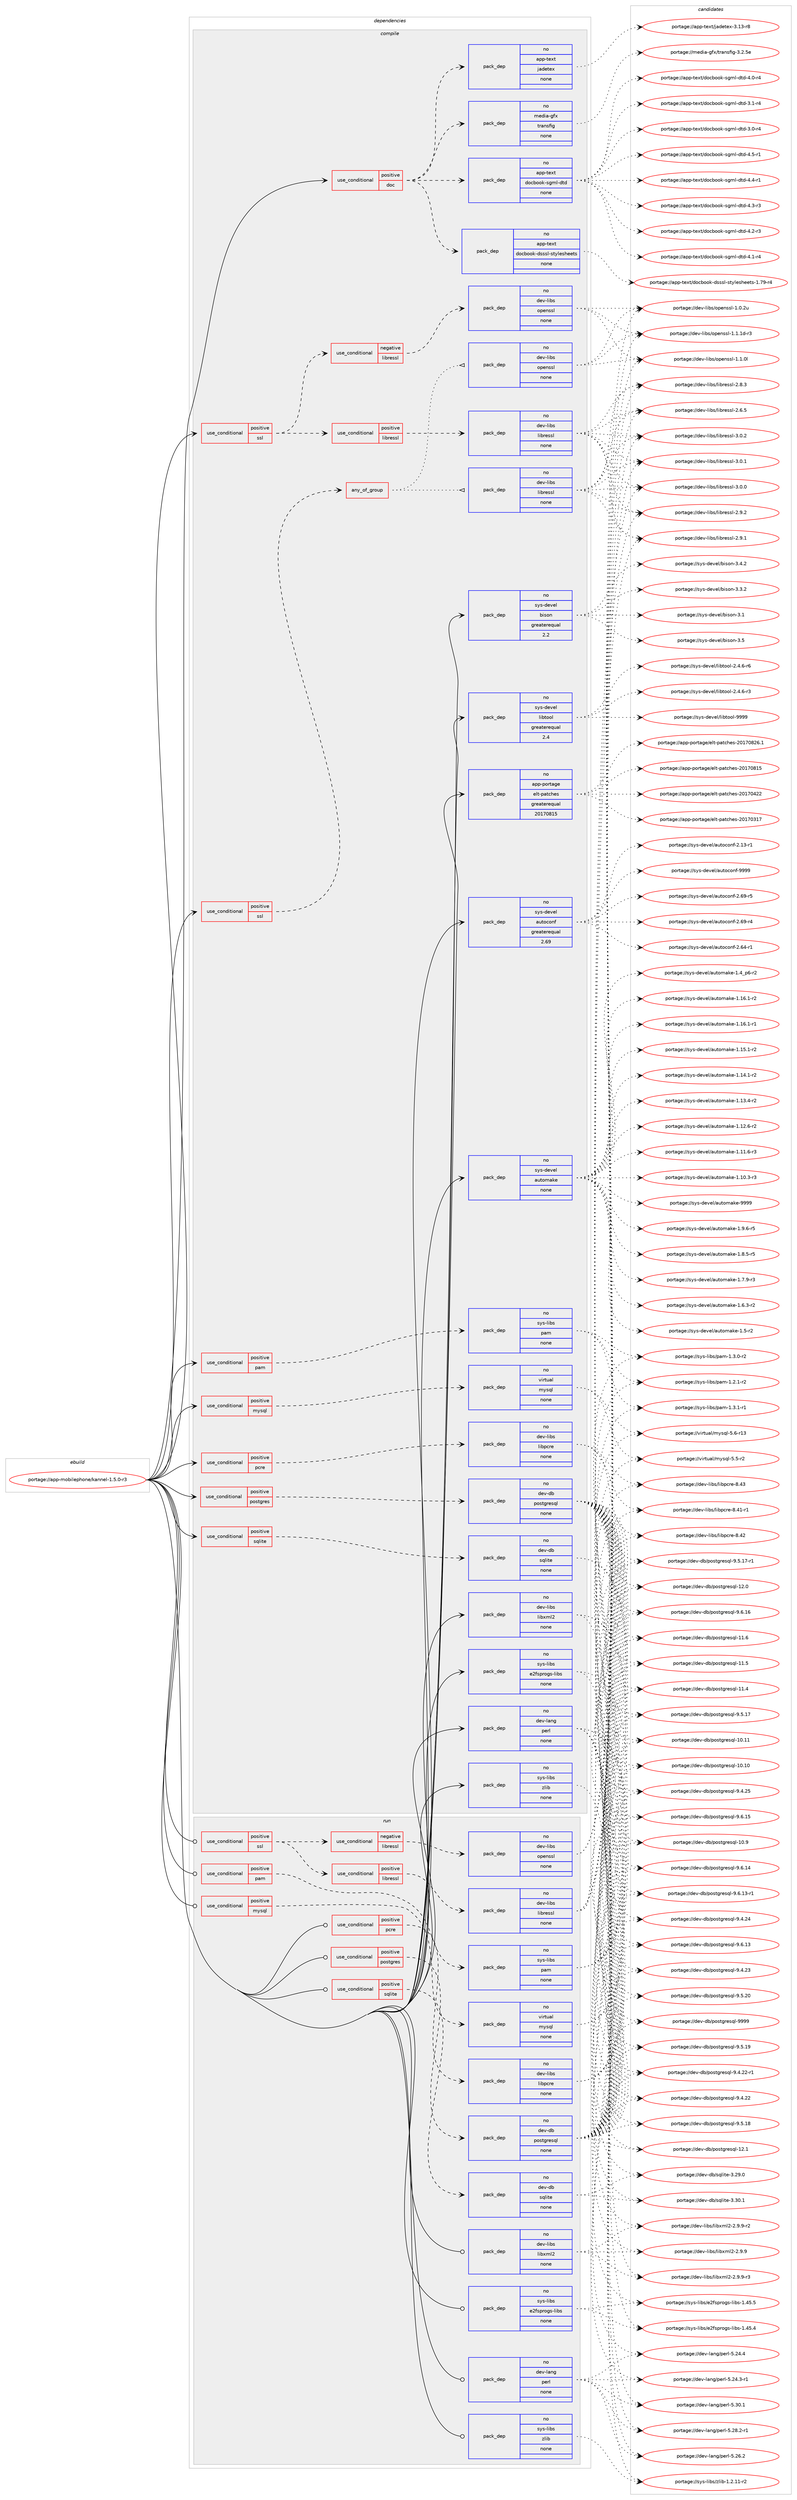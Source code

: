 digraph prolog {

# *************
# Graph options
# *************

newrank=true;
concentrate=true;
compound=true;
graph [rankdir=LR,fontname=Helvetica,fontsize=10,ranksep=1.5];#, ranksep=2.5, nodesep=0.2];
edge  [arrowhead=vee];
node  [fontname=Helvetica,fontsize=10];

# **********
# The ebuild
# **********

subgraph cluster_leftcol {
color=gray;
label=<<i>ebuild</i>>;
id [label="portage://app-mobilephone/kannel-1.5.0-r3", color=red, width=4, href="../app-mobilephone/kannel-1.5.0-r3.svg"];
}

# ****************
# The dependencies
# ****************

subgraph cluster_midcol {
color=gray;
label=<<i>dependencies</i>>;
subgraph cluster_compile {
fillcolor="#eeeeee";
style=filled;
label=<<i>compile</i>>;
subgraph cond142418 {
dependency608306 [label=<<TABLE BORDER="0" CELLBORDER="1" CELLSPACING="0" CELLPADDING="4"><TR><TD ROWSPAN="3" CELLPADDING="10">use_conditional</TD></TR><TR><TD>positive</TD></TR><TR><TD>doc</TD></TR></TABLE>>, shape=none, color=red];
subgraph pack457751 {
dependency608307 [label=<<TABLE BORDER="0" CELLBORDER="1" CELLSPACING="0" CELLPADDING="4" WIDTH="220"><TR><TD ROWSPAN="6" CELLPADDING="30">pack_dep</TD></TR><TR><TD WIDTH="110">no</TD></TR><TR><TD>media-gfx</TD></TR><TR><TD>transfig</TD></TR><TR><TD>none</TD></TR><TR><TD></TD></TR></TABLE>>, shape=none, color=blue];
}
dependency608306:e -> dependency608307:w [weight=20,style="dashed",arrowhead="vee"];
subgraph pack457752 {
dependency608308 [label=<<TABLE BORDER="0" CELLBORDER="1" CELLSPACING="0" CELLPADDING="4" WIDTH="220"><TR><TD ROWSPAN="6" CELLPADDING="30">pack_dep</TD></TR><TR><TD WIDTH="110">no</TD></TR><TR><TD>app-text</TD></TR><TR><TD>jadetex</TD></TR><TR><TD>none</TD></TR><TR><TD></TD></TR></TABLE>>, shape=none, color=blue];
}
dependency608306:e -> dependency608308:w [weight=20,style="dashed",arrowhead="vee"];
subgraph pack457753 {
dependency608309 [label=<<TABLE BORDER="0" CELLBORDER="1" CELLSPACING="0" CELLPADDING="4" WIDTH="220"><TR><TD ROWSPAN="6" CELLPADDING="30">pack_dep</TD></TR><TR><TD WIDTH="110">no</TD></TR><TR><TD>app-text</TD></TR><TR><TD>docbook-dsssl-stylesheets</TD></TR><TR><TD>none</TD></TR><TR><TD></TD></TR></TABLE>>, shape=none, color=blue];
}
dependency608306:e -> dependency608309:w [weight=20,style="dashed",arrowhead="vee"];
subgraph pack457754 {
dependency608310 [label=<<TABLE BORDER="0" CELLBORDER="1" CELLSPACING="0" CELLPADDING="4" WIDTH="220"><TR><TD ROWSPAN="6" CELLPADDING="30">pack_dep</TD></TR><TR><TD WIDTH="110">no</TD></TR><TR><TD>app-text</TD></TR><TR><TD>docbook-sgml-dtd</TD></TR><TR><TD>none</TD></TR><TR><TD></TD></TR></TABLE>>, shape=none, color=blue];
}
dependency608306:e -> dependency608310:w [weight=20,style="dashed",arrowhead="vee"];
}
id:e -> dependency608306:w [weight=20,style="solid",arrowhead="vee"];
subgraph cond142419 {
dependency608311 [label=<<TABLE BORDER="0" CELLBORDER="1" CELLSPACING="0" CELLPADDING="4"><TR><TD ROWSPAN="3" CELLPADDING="10">use_conditional</TD></TR><TR><TD>positive</TD></TR><TR><TD>mysql</TD></TR></TABLE>>, shape=none, color=red];
subgraph pack457755 {
dependency608312 [label=<<TABLE BORDER="0" CELLBORDER="1" CELLSPACING="0" CELLPADDING="4" WIDTH="220"><TR><TD ROWSPAN="6" CELLPADDING="30">pack_dep</TD></TR><TR><TD WIDTH="110">no</TD></TR><TR><TD>virtual</TD></TR><TR><TD>mysql</TD></TR><TR><TD>none</TD></TR><TR><TD></TD></TR></TABLE>>, shape=none, color=blue];
}
dependency608311:e -> dependency608312:w [weight=20,style="dashed",arrowhead="vee"];
}
id:e -> dependency608311:w [weight=20,style="solid",arrowhead="vee"];
subgraph cond142420 {
dependency608313 [label=<<TABLE BORDER="0" CELLBORDER="1" CELLSPACING="0" CELLPADDING="4"><TR><TD ROWSPAN="3" CELLPADDING="10">use_conditional</TD></TR><TR><TD>positive</TD></TR><TR><TD>pam</TD></TR></TABLE>>, shape=none, color=red];
subgraph pack457756 {
dependency608314 [label=<<TABLE BORDER="0" CELLBORDER="1" CELLSPACING="0" CELLPADDING="4" WIDTH="220"><TR><TD ROWSPAN="6" CELLPADDING="30">pack_dep</TD></TR><TR><TD WIDTH="110">no</TD></TR><TR><TD>sys-libs</TD></TR><TR><TD>pam</TD></TR><TR><TD>none</TD></TR><TR><TD></TD></TR></TABLE>>, shape=none, color=blue];
}
dependency608313:e -> dependency608314:w [weight=20,style="dashed",arrowhead="vee"];
}
id:e -> dependency608313:w [weight=20,style="solid",arrowhead="vee"];
subgraph cond142421 {
dependency608315 [label=<<TABLE BORDER="0" CELLBORDER="1" CELLSPACING="0" CELLPADDING="4"><TR><TD ROWSPAN="3" CELLPADDING="10">use_conditional</TD></TR><TR><TD>positive</TD></TR><TR><TD>pcre</TD></TR></TABLE>>, shape=none, color=red];
subgraph pack457757 {
dependency608316 [label=<<TABLE BORDER="0" CELLBORDER="1" CELLSPACING="0" CELLPADDING="4" WIDTH="220"><TR><TD ROWSPAN="6" CELLPADDING="30">pack_dep</TD></TR><TR><TD WIDTH="110">no</TD></TR><TR><TD>dev-libs</TD></TR><TR><TD>libpcre</TD></TR><TR><TD>none</TD></TR><TR><TD></TD></TR></TABLE>>, shape=none, color=blue];
}
dependency608315:e -> dependency608316:w [weight=20,style="dashed",arrowhead="vee"];
}
id:e -> dependency608315:w [weight=20,style="solid",arrowhead="vee"];
subgraph cond142422 {
dependency608317 [label=<<TABLE BORDER="0" CELLBORDER="1" CELLSPACING="0" CELLPADDING="4"><TR><TD ROWSPAN="3" CELLPADDING="10">use_conditional</TD></TR><TR><TD>positive</TD></TR><TR><TD>postgres</TD></TR></TABLE>>, shape=none, color=red];
subgraph pack457758 {
dependency608318 [label=<<TABLE BORDER="0" CELLBORDER="1" CELLSPACING="0" CELLPADDING="4" WIDTH="220"><TR><TD ROWSPAN="6" CELLPADDING="30">pack_dep</TD></TR><TR><TD WIDTH="110">no</TD></TR><TR><TD>dev-db</TD></TR><TR><TD>postgresql</TD></TR><TR><TD>none</TD></TR><TR><TD></TD></TR></TABLE>>, shape=none, color=blue];
}
dependency608317:e -> dependency608318:w [weight=20,style="dashed",arrowhead="vee"];
}
id:e -> dependency608317:w [weight=20,style="solid",arrowhead="vee"];
subgraph cond142423 {
dependency608319 [label=<<TABLE BORDER="0" CELLBORDER="1" CELLSPACING="0" CELLPADDING="4"><TR><TD ROWSPAN="3" CELLPADDING="10">use_conditional</TD></TR><TR><TD>positive</TD></TR><TR><TD>sqlite</TD></TR></TABLE>>, shape=none, color=red];
subgraph pack457759 {
dependency608320 [label=<<TABLE BORDER="0" CELLBORDER="1" CELLSPACING="0" CELLPADDING="4" WIDTH="220"><TR><TD ROWSPAN="6" CELLPADDING="30">pack_dep</TD></TR><TR><TD WIDTH="110">no</TD></TR><TR><TD>dev-db</TD></TR><TR><TD>sqlite</TD></TR><TR><TD>none</TD></TR><TR><TD></TD></TR></TABLE>>, shape=none, color=blue];
}
dependency608319:e -> dependency608320:w [weight=20,style="dashed",arrowhead="vee"];
}
id:e -> dependency608319:w [weight=20,style="solid",arrowhead="vee"];
subgraph cond142424 {
dependency608321 [label=<<TABLE BORDER="0" CELLBORDER="1" CELLSPACING="0" CELLPADDING="4"><TR><TD ROWSPAN="3" CELLPADDING="10">use_conditional</TD></TR><TR><TD>positive</TD></TR><TR><TD>ssl</TD></TR></TABLE>>, shape=none, color=red];
subgraph any7861 {
dependency608322 [label=<<TABLE BORDER="0" CELLBORDER="1" CELLSPACING="0" CELLPADDING="4"><TR><TD CELLPADDING="10">any_of_group</TD></TR></TABLE>>, shape=none, color=red];subgraph pack457760 {
dependency608323 [label=<<TABLE BORDER="0" CELLBORDER="1" CELLSPACING="0" CELLPADDING="4" WIDTH="220"><TR><TD ROWSPAN="6" CELLPADDING="30">pack_dep</TD></TR><TR><TD WIDTH="110">no</TD></TR><TR><TD>dev-libs</TD></TR><TR><TD>openssl</TD></TR><TR><TD>none</TD></TR><TR><TD></TD></TR></TABLE>>, shape=none, color=blue];
}
dependency608322:e -> dependency608323:w [weight=20,style="dotted",arrowhead="oinv"];
subgraph pack457761 {
dependency608324 [label=<<TABLE BORDER="0" CELLBORDER="1" CELLSPACING="0" CELLPADDING="4" WIDTH="220"><TR><TD ROWSPAN="6" CELLPADDING="30">pack_dep</TD></TR><TR><TD WIDTH="110">no</TD></TR><TR><TD>dev-libs</TD></TR><TR><TD>libressl</TD></TR><TR><TD>none</TD></TR><TR><TD></TD></TR></TABLE>>, shape=none, color=blue];
}
dependency608322:e -> dependency608324:w [weight=20,style="dotted",arrowhead="oinv"];
}
dependency608321:e -> dependency608322:w [weight=20,style="dashed",arrowhead="vee"];
}
id:e -> dependency608321:w [weight=20,style="solid",arrowhead="vee"];
subgraph cond142425 {
dependency608325 [label=<<TABLE BORDER="0" CELLBORDER="1" CELLSPACING="0" CELLPADDING="4"><TR><TD ROWSPAN="3" CELLPADDING="10">use_conditional</TD></TR><TR><TD>positive</TD></TR><TR><TD>ssl</TD></TR></TABLE>>, shape=none, color=red];
subgraph cond142426 {
dependency608326 [label=<<TABLE BORDER="0" CELLBORDER="1" CELLSPACING="0" CELLPADDING="4"><TR><TD ROWSPAN="3" CELLPADDING="10">use_conditional</TD></TR><TR><TD>positive</TD></TR><TR><TD>libressl</TD></TR></TABLE>>, shape=none, color=red];
subgraph pack457762 {
dependency608327 [label=<<TABLE BORDER="0" CELLBORDER="1" CELLSPACING="0" CELLPADDING="4" WIDTH="220"><TR><TD ROWSPAN="6" CELLPADDING="30">pack_dep</TD></TR><TR><TD WIDTH="110">no</TD></TR><TR><TD>dev-libs</TD></TR><TR><TD>libressl</TD></TR><TR><TD>none</TD></TR><TR><TD></TD></TR></TABLE>>, shape=none, color=blue];
}
dependency608326:e -> dependency608327:w [weight=20,style="dashed",arrowhead="vee"];
}
dependency608325:e -> dependency608326:w [weight=20,style="dashed",arrowhead="vee"];
subgraph cond142427 {
dependency608328 [label=<<TABLE BORDER="0" CELLBORDER="1" CELLSPACING="0" CELLPADDING="4"><TR><TD ROWSPAN="3" CELLPADDING="10">use_conditional</TD></TR><TR><TD>negative</TD></TR><TR><TD>libressl</TD></TR></TABLE>>, shape=none, color=red];
subgraph pack457763 {
dependency608329 [label=<<TABLE BORDER="0" CELLBORDER="1" CELLSPACING="0" CELLPADDING="4" WIDTH="220"><TR><TD ROWSPAN="6" CELLPADDING="30">pack_dep</TD></TR><TR><TD WIDTH="110">no</TD></TR><TR><TD>dev-libs</TD></TR><TR><TD>openssl</TD></TR><TR><TD>none</TD></TR><TR><TD></TD></TR></TABLE>>, shape=none, color=blue];
}
dependency608328:e -> dependency608329:w [weight=20,style="dashed",arrowhead="vee"];
}
dependency608325:e -> dependency608328:w [weight=20,style="dashed",arrowhead="vee"];
}
id:e -> dependency608325:w [weight=20,style="solid",arrowhead="vee"];
subgraph pack457764 {
dependency608330 [label=<<TABLE BORDER="0" CELLBORDER="1" CELLSPACING="0" CELLPADDING="4" WIDTH="220"><TR><TD ROWSPAN="6" CELLPADDING="30">pack_dep</TD></TR><TR><TD WIDTH="110">no</TD></TR><TR><TD>app-portage</TD></TR><TR><TD>elt-patches</TD></TR><TR><TD>greaterequal</TD></TR><TR><TD>20170815</TD></TR></TABLE>>, shape=none, color=blue];
}
id:e -> dependency608330:w [weight=20,style="solid",arrowhead="vee"];
subgraph pack457765 {
dependency608331 [label=<<TABLE BORDER="0" CELLBORDER="1" CELLSPACING="0" CELLPADDING="4" WIDTH="220"><TR><TD ROWSPAN="6" CELLPADDING="30">pack_dep</TD></TR><TR><TD WIDTH="110">no</TD></TR><TR><TD>dev-lang</TD></TR><TR><TD>perl</TD></TR><TR><TD>none</TD></TR><TR><TD></TD></TR></TABLE>>, shape=none, color=blue];
}
id:e -> dependency608331:w [weight=20,style="solid",arrowhead="vee"];
subgraph pack457766 {
dependency608332 [label=<<TABLE BORDER="0" CELLBORDER="1" CELLSPACING="0" CELLPADDING="4" WIDTH="220"><TR><TD ROWSPAN="6" CELLPADDING="30">pack_dep</TD></TR><TR><TD WIDTH="110">no</TD></TR><TR><TD>dev-libs</TD></TR><TR><TD>libxml2</TD></TR><TR><TD>none</TD></TR><TR><TD></TD></TR></TABLE>>, shape=none, color=blue];
}
id:e -> dependency608332:w [weight=20,style="solid",arrowhead="vee"];
subgraph pack457767 {
dependency608333 [label=<<TABLE BORDER="0" CELLBORDER="1" CELLSPACING="0" CELLPADDING="4" WIDTH="220"><TR><TD ROWSPAN="6" CELLPADDING="30">pack_dep</TD></TR><TR><TD WIDTH="110">no</TD></TR><TR><TD>sys-devel</TD></TR><TR><TD>autoconf</TD></TR><TR><TD>greaterequal</TD></TR><TR><TD>2.69</TD></TR></TABLE>>, shape=none, color=blue];
}
id:e -> dependency608333:w [weight=20,style="solid",arrowhead="vee"];
subgraph pack457768 {
dependency608334 [label=<<TABLE BORDER="0" CELLBORDER="1" CELLSPACING="0" CELLPADDING="4" WIDTH="220"><TR><TD ROWSPAN="6" CELLPADDING="30">pack_dep</TD></TR><TR><TD WIDTH="110">no</TD></TR><TR><TD>sys-devel</TD></TR><TR><TD>automake</TD></TR><TR><TD>none</TD></TR><TR><TD></TD></TR></TABLE>>, shape=none, color=blue];
}
id:e -> dependency608334:w [weight=20,style="solid",arrowhead="vee"];
subgraph pack457769 {
dependency608335 [label=<<TABLE BORDER="0" CELLBORDER="1" CELLSPACING="0" CELLPADDING="4" WIDTH="220"><TR><TD ROWSPAN="6" CELLPADDING="30">pack_dep</TD></TR><TR><TD WIDTH="110">no</TD></TR><TR><TD>sys-devel</TD></TR><TR><TD>bison</TD></TR><TR><TD>greaterequal</TD></TR><TR><TD>2.2</TD></TR></TABLE>>, shape=none, color=blue];
}
id:e -> dependency608335:w [weight=20,style="solid",arrowhead="vee"];
subgraph pack457770 {
dependency608336 [label=<<TABLE BORDER="0" CELLBORDER="1" CELLSPACING="0" CELLPADDING="4" WIDTH="220"><TR><TD ROWSPAN="6" CELLPADDING="30">pack_dep</TD></TR><TR><TD WIDTH="110">no</TD></TR><TR><TD>sys-devel</TD></TR><TR><TD>libtool</TD></TR><TR><TD>greaterequal</TD></TR><TR><TD>2.4</TD></TR></TABLE>>, shape=none, color=blue];
}
id:e -> dependency608336:w [weight=20,style="solid",arrowhead="vee"];
subgraph pack457771 {
dependency608337 [label=<<TABLE BORDER="0" CELLBORDER="1" CELLSPACING="0" CELLPADDING="4" WIDTH="220"><TR><TD ROWSPAN="6" CELLPADDING="30">pack_dep</TD></TR><TR><TD WIDTH="110">no</TD></TR><TR><TD>sys-libs</TD></TR><TR><TD>e2fsprogs-libs</TD></TR><TR><TD>none</TD></TR><TR><TD></TD></TR></TABLE>>, shape=none, color=blue];
}
id:e -> dependency608337:w [weight=20,style="solid",arrowhead="vee"];
subgraph pack457772 {
dependency608338 [label=<<TABLE BORDER="0" CELLBORDER="1" CELLSPACING="0" CELLPADDING="4" WIDTH="220"><TR><TD ROWSPAN="6" CELLPADDING="30">pack_dep</TD></TR><TR><TD WIDTH="110">no</TD></TR><TR><TD>sys-libs</TD></TR><TR><TD>zlib</TD></TR><TR><TD>none</TD></TR><TR><TD></TD></TR></TABLE>>, shape=none, color=blue];
}
id:e -> dependency608338:w [weight=20,style="solid",arrowhead="vee"];
}
subgraph cluster_compileandrun {
fillcolor="#eeeeee";
style=filled;
label=<<i>compile and run</i>>;
}
subgraph cluster_run {
fillcolor="#eeeeee";
style=filled;
label=<<i>run</i>>;
subgraph cond142428 {
dependency608339 [label=<<TABLE BORDER="0" CELLBORDER="1" CELLSPACING="0" CELLPADDING="4"><TR><TD ROWSPAN="3" CELLPADDING="10">use_conditional</TD></TR><TR><TD>positive</TD></TR><TR><TD>mysql</TD></TR></TABLE>>, shape=none, color=red];
subgraph pack457773 {
dependency608340 [label=<<TABLE BORDER="0" CELLBORDER="1" CELLSPACING="0" CELLPADDING="4" WIDTH="220"><TR><TD ROWSPAN="6" CELLPADDING="30">pack_dep</TD></TR><TR><TD WIDTH="110">no</TD></TR><TR><TD>virtual</TD></TR><TR><TD>mysql</TD></TR><TR><TD>none</TD></TR><TR><TD></TD></TR></TABLE>>, shape=none, color=blue];
}
dependency608339:e -> dependency608340:w [weight=20,style="dashed",arrowhead="vee"];
}
id:e -> dependency608339:w [weight=20,style="solid",arrowhead="odot"];
subgraph cond142429 {
dependency608341 [label=<<TABLE BORDER="0" CELLBORDER="1" CELLSPACING="0" CELLPADDING="4"><TR><TD ROWSPAN="3" CELLPADDING="10">use_conditional</TD></TR><TR><TD>positive</TD></TR><TR><TD>pam</TD></TR></TABLE>>, shape=none, color=red];
subgraph pack457774 {
dependency608342 [label=<<TABLE BORDER="0" CELLBORDER="1" CELLSPACING="0" CELLPADDING="4" WIDTH="220"><TR><TD ROWSPAN="6" CELLPADDING="30">pack_dep</TD></TR><TR><TD WIDTH="110">no</TD></TR><TR><TD>sys-libs</TD></TR><TR><TD>pam</TD></TR><TR><TD>none</TD></TR><TR><TD></TD></TR></TABLE>>, shape=none, color=blue];
}
dependency608341:e -> dependency608342:w [weight=20,style="dashed",arrowhead="vee"];
}
id:e -> dependency608341:w [weight=20,style="solid",arrowhead="odot"];
subgraph cond142430 {
dependency608343 [label=<<TABLE BORDER="0" CELLBORDER="1" CELLSPACING="0" CELLPADDING="4"><TR><TD ROWSPAN="3" CELLPADDING="10">use_conditional</TD></TR><TR><TD>positive</TD></TR><TR><TD>pcre</TD></TR></TABLE>>, shape=none, color=red];
subgraph pack457775 {
dependency608344 [label=<<TABLE BORDER="0" CELLBORDER="1" CELLSPACING="0" CELLPADDING="4" WIDTH="220"><TR><TD ROWSPAN="6" CELLPADDING="30">pack_dep</TD></TR><TR><TD WIDTH="110">no</TD></TR><TR><TD>dev-libs</TD></TR><TR><TD>libpcre</TD></TR><TR><TD>none</TD></TR><TR><TD></TD></TR></TABLE>>, shape=none, color=blue];
}
dependency608343:e -> dependency608344:w [weight=20,style="dashed",arrowhead="vee"];
}
id:e -> dependency608343:w [weight=20,style="solid",arrowhead="odot"];
subgraph cond142431 {
dependency608345 [label=<<TABLE BORDER="0" CELLBORDER="1" CELLSPACING="0" CELLPADDING="4"><TR><TD ROWSPAN="3" CELLPADDING="10">use_conditional</TD></TR><TR><TD>positive</TD></TR><TR><TD>postgres</TD></TR></TABLE>>, shape=none, color=red];
subgraph pack457776 {
dependency608346 [label=<<TABLE BORDER="0" CELLBORDER="1" CELLSPACING="0" CELLPADDING="4" WIDTH="220"><TR><TD ROWSPAN="6" CELLPADDING="30">pack_dep</TD></TR><TR><TD WIDTH="110">no</TD></TR><TR><TD>dev-db</TD></TR><TR><TD>postgresql</TD></TR><TR><TD>none</TD></TR><TR><TD></TD></TR></TABLE>>, shape=none, color=blue];
}
dependency608345:e -> dependency608346:w [weight=20,style="dashed",arrowhead="vee"];
}
id:e -> dependency608345:w [weight=20,style="solid",arrowhead="odot"];
subgraph cond142432 {
dependency608347 [label=<<TABLE BORDER="0" CELLBORDER="1" CELLSPACING="0" CELLPADDING="4"><TR><TD ROWSPAN="3" CELLPADDING="10">use_conditional</TD></TR><TR><TD>positive</TD></TR><TR><TD>sqlite</TD></TR></TABLE>>, shape=none, color=red];
subgraph pack457777 {
dependency608348 [label=<<TABLE BORDER="0" CELLBORDER="1" CELLSPACING="0" CELLPADDING="4" WIDTH="220"><TR><TD ROWSPAN="6" CELLPADDING="30">pack_dep</TD></TR><TR><TD WIDTH="110">no</TD></TR><TR><TD>dev-db</TD></TR><TR><TD>sqlite</TD></TR><TR><TD>none</TD></TR><TR><TD></TD></TR></TABLE>>, shape=none, color=blue];
}
dependency608347:e -> dependency608348:w [weight=20,style="dashed",arrowhead="vee"];
}
id:e -> dependency608347:w [weight=20,style="solid",arrowhead="odot"];
subgraph cond142433 {
dependency608349 [label=<<TABLE BORDER="0" CELLBORDER="1" CELLSPACING="0" CELLPADDING="4"><TR><TD ROWSPAN="3" CELLPADDING="10">use_conditional</TD></TR><TR><TD>positive</TD></TR><TR><TD>ssl</TD></TR></TABLE>>, shape=none, color=red];
subgraph cond142434 {
dependency608350 [label=<<TABLE BORDER="0" CELLBORDER="1" CELLSPACING="0" CELLPADDING="4"><TR><TD ROWSPAN="3" CELLPADDING="10">use_conditional</TD></TR><TR><TD>positive</TD></TR><TR><TD>libressl</TD></TR></TABLE>>, shape=none, color=red];
subgraph pack457778 {
dependency608351 [label=<<TABLE BORDER="0" CELLBORDER="1" CELLSPACING="0" CELLPADDING="4" WIDTH="220"><TR><TD ROWSPAN="6" CELLPADDING="30">pack_dep</TD></TR><TR><TD WIDTH="110">no</TD></TR><TR><TD>dev-libs</TD></TR><TR><TD>libressl</TD></TR><TR><TD>none</TD></TR><TR><TD></TD></TR></TABLE>>, shape=none, color=blue];
}
dependency608350:e -> dependency608351:w [weight=20,style="dashed",arrowhead="vee"];
}
dependency608349:e -> dependency608350:w [weight=20,style="dashed",arrowhead="vee"];
subgraph cond142435 {
dependency608352 [label=<<TABLE BORDER="0" CELLBORDER="1" CELLSPACING="0" CELLPADDING="4"><TR><TD ROWSPAN="3" CELLPADDING="10">use_conditional</TD></TR><TR><TD>negative</TD></TR><TR><TD>libressl</TD></TR></TABLE>>, shape=none, color=red];
subgraph pack457779 {
dependency608353 [label=<<TABLE BORDER="0" CELLBORDER="1" CELLSPACING="0" CELLPADDING="4" WIDTH="220"><TR><TD ROWSPAN="6" CELLPADDING="30">pack_dep</TD></TR><TR><TD WIDTH="110">no</TD></TR><TR><TD>dev-libs</TD></TR><TR><TD>openssl</TD></TR><TR><TD>none</TD></TR><TR><TD></TD></TR></TABLE>>, shape=none, color=blue];
}
dependency608352:e -> dependency608353:w [weight=20,style="dashed",arrowhead="vee"];
}
dependency608349:e -> dependency608352:w [weight=20,style="dashed",arrowhead="vee"];
}
id:e -> dependency608349:w [weight=20,style="solid",arrowhead="odot"];
subgraph pack457780 {
dependency608354 [label=<<TABLE BORDER="0" CELLBORDER="1" CELLSPACING="0" CELLPADDING="4" WIDTH="220"><TR><TD ROWSPAN="6" CELLPADDING="30">pack_dep</TD></TR><TR><TD WIDTH="110">no</TD></TR><TR><TD>dev-lang</TD></TR><TR><TD>perl</TD></TR><TR><TD>none</TD></TR><TR><TD></TD></TR></TABLE>>, shape=none, color=blue];
}
id:e -> dependency608354:w [weight=20,style="solid",arrowhead="odot"];
subgraph pack457781 {
dependency608355 [label=<<TABLE BORDER="0" CELLBORDER="1" CELLSPACING="0" CELLPADDING="4" WIDTH="220"><TR><TD ROWSPAN="6" CELLPADDING="30">pack_dep</TD></TR><TR><TD WIDTH="110">no</TD></TR><TR><TD>dev-libs</TD></TR><TR><TD>libxml2</TD></TR><TR><TD>none</TD></TR><TR><TD></TD></TR></TABLE>>, shape=none, color=blue];
}
id:e -> dependency608355:w [weight=20,style="solid",arrowhead="odot"];
subgraph pack457782 {
dependency608356 [label=<<TABLE BORDER="0" CELLBORDER="1" CELLSPACING="0" CELLPADDING="4" WIDTH="220"><TR><TD ROWSPAN="6" CELLPADDING="30">pack_dep</TD></TR><TR><TD WIDTH="110">no</TD></TR><TR><TD>sys-libs</TD></TR><TR><TD>e2fsprogs-libs</TD></TR><TR><TD>none</TD></TR><TR><TD></TD></TR></TABLE>>, shape=none, color=blue];
}
id:e -> dependency608356:w [weight=20,style="solid",arrowhead="odot"];
subgraph pack457783 {
dependency608357 [label=<<TABLE BORDER="0" CELLBORDER="1" CELLSPACING="0" CELLPADDING="4" WIDTH="220"><TR><TD ROWSPAN="6" CELLPADDING="30">pack_dep</TD></TR><TR><TD WIDTH="110">no</TD></TR><TR><TD>sys-libs</TD></TR><TR><TD>zlib</TD></TR><TR><TD>none</TD></TR><TR><TD></TD></TR></TABLE>>, shape=none, color=blue];
}
id:e -> dependency608357:w [weight=20,style="solid",arrowhead="odot"];
}
}

# **************
# The candidates
# **************

subgraph cluster_choices {
rank=same;
color=gray;
label=<<i>candidates</i>>;

subgraph choice457751 {
color=black;
nodesep=1;
choice10910110010597451031021204711611497110115102105103455146504653101 [label="portage://media-gfx/transfig-3.2.5e", color=red, width=4,href="../media-gfx/transfig-3.2.5e.svg"];
dependency608307:e -> choice10910110010597451031021204711611497110115102105103455146504653101:w [style=dotted,weight="100"];
}
subgraph choice457752 {
color=black;
nodesep=1;
choice9711211245116101120116471069710010111610112045514649514511456 [label="portage://app-text/jadetex-3.13-r8", color=red, width=4,href="../app-text/jadetex-3.13-r8.svg"];
dependency608308:e -> choice9711211245116101120116471069710010111610112045514649514511456:w [style=dotted,weight="100"];
}
subgraph choice457753 {
color=black;
nodesep=1;
choice9711211245116101120116471001119998111111107451001151151151084511511612110810111510410110111611545494655574511452 [label="portage://app-text/docbook-dsssl-stylesheets-1.79-r4", color=red, width=4,href="../app-text/docbook-dsssl-stylesheets-1.79-r4.svg"];
dependency608309:e -> choice9711211245116101120116471001119998111111107451001151151151084511511612110810111510410110111611545494655574511452:w [style=dotted,weight="100"];
}
subgraph choice457754 {
color=black;
nodesep=1;
choice97112112451161011201164710011199981111111074511510310910845100116100455246534511449 [label="portage://app-text/docbook-sgml-dtd-4.5-r1", color=red, width=4,href="../app-text/docbook-sgml-dtd-4.5-r1.svg"];
choice97112112451161011201164710011199981111111074511510310910845100116100455246524511449 [label="portage://app-text/docbook-sgml-dtd-4.4-r1", color=red, width=4,href="../app-text/docbook-sgml-dtd-4.4-r1.svg"];
choice97112112451161011201164710011199981111111074511510310910845100116100455246514511451 [label="portage://app-text/docbook-sgml-dtd-4.3-r3", color=red, width=4,href="../app-text/docbook-sgml-dtd-4.3-r3.svg"];
choice97112112451161011201164710011199981111111074511510310910845100116100455246504511451 [label="portage://app-text/docbook-sgml-dtd-4.2-r3", color=red, width=4,href="../app-text/docbook-sgml-dtd-4.2-r3.svg"];
choice97112112451161011201164710011199981111111074511510310910845100116100455246494511452 [label="portage://app-text/docbook-sgml-dtd-4.1-r4", color=red, width=4,href="../app-text/docbook-sgml-dtd-4.1-r4.svg"];
choice97112112451161011201164710011199981111111074511510310910845100116100455246484511452 [label="portage://app-text/docbook-sgml-dtd-4.0-r4", color=red, width=4,href="../app-text/docbook-sgml-dtd-4.0-r4.svg"];
choice97112112451161011201164710011199981111111074511510310910845100116100455146494511452 [label="portage://app-text/docbook-sgml-dtd-3.1-r4", color=red, width=4,href="../app-text/docbook-sgml-dtd-3.1-r4.svg"];
choice97112112451161011201164710011199981111111074511510310910845100116100455146484511452 [label="portage://app-text/docbook-sgml-dtd-3.0-r4", color=red, width=4,href="../app-text/docbook-sgml-dtd-3.0-r4.svg"];
dependency608310:e -> choice97112112451161011201164710011199981111111074511510310910845100116100455246534511449:w [style=dotted,weight="100"];
dependency608310:e -> choice97112112451161011201164710011199981111111074511510310910845100116100455246524511449:w [style=dotted,weight="100"];
dependency608310:e -> choice97112112451161011201164710011199981111111074511510310910845100116100455246514511451:w [style=dotted,weight="100"];
dependency608310:e -> choice97112112451161011201164710011199981111111074511510310910845100116100455246504511451:w [style=dotted,weight="100"];
dependency608310:e -> choice97112112451161011201164710011199981111111074511510310910845100116100455246494511452:w [style=dotted,weight="100"];
dependency608310:e -> choice97112112451161011201164710011199981111111074511510310910845100116100455246484511452:w [style=dotted,weight="100"];
dependency608310:e -> choice97112112451161011201164710011199981111111074511510310910845100116100455146494511452:w [style=dotted,weight="100"];
dependency608310:e -> choice97112112451161011201164710011199981111111074511510310910845100116100455146484511452:w [style=dotted,weight="100"];
}
subgraph choice457755 {
color=black;
nodesep=1;
choice118105114116117971084710912111511310845534654451144951 [label="portage://virtual/mysql-5.6-r13", color=red, width=4,href="../virtual/mysql-5.6-r13.svg"];
choice1181051141161179710847109121115113108455346534511450 [label="portage://virtual/mysql-5.5-r2", color=red, width=4,href="../virtual/mysql-5.5-r2.svg"];
dependency608312:e -> choice118105114116117971084710912111511310845534654451144951:w [style=dotted,weight="100"];
dependency608312:e -> choice1181051141161179710847109121115113108455346534511450:w [style=dotted,weight="100"];
}
subgraph choice457756 {
color=black;
nodesep=1;
choice115121115451081059811547112971094549465146494511449 [label="portage://sys-libs/pam-1.3.1-r1", color=red, width=4,href="../sys-libs/pam-1.3.1-r1.svg"];
choice115121115451081059811547112971094549465146484511450 [label="portage://sys-libs/pam-1.3.0-r2", color=red, width=4,href="../sys-libs/pam-1.3.0-r2.svg"];
choice115121115451081059811547112971094549465046494511450 [label="portage://sys-libs/pam-1.2.1-r2", color=red, width=4,href="../sys-libs/pam-1.2.1-r2.svg"];
dependency608314:e -> choice115121115451081059811547112971094549465146494511449:w [style=dotted,weight="100"];
dependency608314:e -> choice115121115451081059811547112971094549465146484511450:w [style=dotted,weight="100"];
dependency608314:e -> choice115121115451081059811547112971094549465046494511450:w [style=dotted,weight="100"];
}
subgraph choice457757 {
color=black;
nodesep=1;
choice10010111845108105981154710810598112991141014556465251 [label="portage://dev-libs/libpcre-8.43", color=red, width=4,href="../dev-libs/libpcre-8.43.svg"];
choice10010111845108105981154710810598112991141014556465250 [label="portage://dev-libs/libpcre-8.42", color=red, width=4,href="../dev-libs/libpcre-8.42.svg"];
choice100101118451081059811547108105981129911410145564652494511449 [label="portage://dev-libs/libpcre-8.41-r1", color=red, width=4,href="../dev-libs/libpcre-8.41-r1.svg"];
dependency608316:e -> choice10010111845108105981154710810598112991141014556465251:w [style=dotted,weight="100"];
dependency608316:e -> choice10010111845108105981154710810598112991141014556465250:w [style=dotted,weight="100"];
dependency608316:e -> choice100101118451081059811547108105981129911410145564652494511449:w [style=dotted,weight="100"];
}
subgraph choice457758 {
color=black;
nodesep=1;
choice1001011184510098471121111151161031141011151131084557575757 [label="portage://dev-db/postgresql-9999", color=red, width=4,href="../dev-db/postgresql-9999.svg"];
choice10010111845100984711211111511610311410111511310845574654464954 [label="portage://dev-db/postgresql-9.6.16", color=red, width=4,href="../dev-db/postgresql-9.6.16.svg"];
choice10010111845100984711211111511610311410111511310845574654464953 [label="portage://dev-db/postgresql-9.6.15", color=red, width=4,href="../dev-db/postgresql-9.6.15.svg"];
choice10010111845100984711211111511610311410111511310845574654464952 [label="portage://dev-db/postgresql-9.6.14", color=red, width=4,href="../dev-db/postgresql-9.6.14.svg"];
choice100101118451009847112111115116103114101115113108455746544649514511449 [label="portage://dev-db/postgresql-9.6.13-r1", color=red, width=4,href="../dev-db/postgresql-9.6.13-r1.svg"];
choice10010111845100984711211111511610311410111511310845574654464951 [label="portage://dev-db/postgresql-9.6.13", color=red, width=4,href="../dev-db/postgresql-9.6.13.svg"];
choice10010111845100984711211111511610311410111511310845574653465048 [label="portage://dev-db/postgresql-9.5.20", color=red, width=4,href="../dev-db/postgresql-9.5.20.svg"];
choice10010111845100984711211111511610311410111511310845574653464957 [label="portage://dev-db/postgresql-9.5.19", color=red, width=4,href="../dev-db/postgresql-9.5.19.svg"];
choice10010111845100984711211111511610311410111511310845574653464956 [label="portage://dev-db/postgresql-9.5.18", color=red, width=4,href="../dev-db/postgresql-9.5.18.svg"];
choice100101118451009847112111115116103114101115113108455746534649554511449 [label="portage://dev-db/postgresql-9.5.17-r1", color=red, width=4,href="../dev-db/postgresql-9.5.17-r1.svg"];
choice10010111845100984711211111511610311410111511310845574653464955 [label="portage://dev-db/postgresql-9.5.17", color=red, width=4,href="../dev-db/postgresql-9.5.17.svg"];
choice10010111845100984711211111511610311410111511310845574652465053 [label="portage://dev-db/postgresql-9.4.25", color=red, width=4,href="../dev-db/postgresql-9.4.25.svg"];
choice10010111845100984711211111511610311410111511310845574652465052 [label="portage://dev-db/postgresql-9.4.24", color=red, width=4,href="../dev-db/postgresql-9.4.24.svg"];
choice10010111845100984711211111511610311410111511310845574652465051 [label="portage://dev-db/postgresql-9.4.23", color=red, width=4,href="../dev-db/postgresql-9.4.23.svg"];
choice100101118451009847112111115116103114101115113108455746524650504511449 [label="portage://dev-db/postgresql-9.4.22-r1", color=red, width=4,href="../dev-db/postgresql-9.4.22-r1.svg"];
choice10010111845100984711211111511610311410111511310845574652465050 [label="portage://dev-db/postgresql-9.4.22", color=red, width=4,href="../dev-db/postgresql-9.4.22.svg"];
choice1001011184510098471121111151161031141011151131084549504649 [label="portage://dev-db/postgresql-12.1", color=red, width=4,href="../dev-db/postgresql-12.1.svg"];
choice1001011184510098471121111151161031141011151131084549504648 [label="portage://dev-db/postgresql-12.0", color=red, width=4,href="../dev-db/postgresql-12.0.svg"];
choice1001011184510098471121111151161031141011151131084549494654 [label="portage://dev-db/postgresql-11.6", color=red, width=4,href="../dev-db/postgresql-11.6.svg"];
choice1001011184510098471121111151161031141011151131084549494653 [label="portage://dev-db/postgresql-11.5", color=red, width=4,href="../dev-db/postgresql-11.5.svg"];
choice1001011184510098471121111151161031141011151131084549494652 [label="portage://dev-db/postgresql-11.4", color=red, width=4,href="../dev-db/postgresql-11.4.svg"];
choice1001011184510098471121111151161031141011151131084549484657 [label="portage://dev-db/postgresql-10.9", color=red, width=4,href="../dev-db/postgresql-10.9.svg"];
choice100101118451009847112111115116103114101115113108454948464949 [label="portage://dev-db/postgresql-10.11", color=red, width=4,href="../dev-db/postgresql-10.11.svg"];
choice100101118451009847112111115116103114101115113108454948464948 [label="portage://dev-db/postgresql-10.10", color=red, width=4,href="../dev-db/postgresql-10.10.svg"];
dependency608318:e -> choice1001011184510098471121111151161031141011151131084557575757:w [style=dotted,weight="100"];
dependency608318:e -> choice10010111845100984711211111511610311410111511310845574654464954:w [style=dotted,weight="100"];
dependency608318:e -> choice10010111845100984711211111511610311410111511310845574654464953:w [style=dotted,weight="100"];
dependency608318:e -> choice10010111845100984711211111511610311410111511310845574654464952:w [style=dotted,weight="100"];
dependency608318:e -> choice100101118451009847112111115116103114101115113108455746544649514511449:w [style=dotted,weight="100"];
dependency608318:e -> choice10010111845100984711211111511610311410111511310845574654464951:w [style=dotted,weight="100"];
dependency608318:e -> choice10010111845100984711211111511610311410111511310845574653465048:w [style=dotted,weight="100"];
dependency608318:e -> choice10010111845100984711211111511610311410111511310845574653464957:w [style=dotted,weight="100"];
dependency608318:e -> choice10010111845100984711211111511610311410111511310845574653464956:w [style=dotted,weight="100"];
dependency608318:e -> choice100101118451009847112111115116103114101115113108455746534649554511449:w [style=dotted,weight="100"];
dependency608318:e -> choice10010111845100984711211111511610311410111511310845574653464955:w [style=dotted,weight="100"];
dependency608318:e -> choice10010111845100984711211111511610311410111511310845574652465053:w [style=dotted,weight="100"];
dependency608318:e -> choice10010111845100984711211111511610311410111511310845574652465052:w [style=dotted,weight="100"];
dependency608318:e -> choice10010111845100984711211111511610311410111511310845574652465051:w [style=dotted,weight="100"];
dependency608318:e -> choice100101118451009847112111115116103114101115113108455746524650504511449:w [style=dotted,weight="100"];
dependency608318:e -> choice10010111845100984711211111511610311410111511310845574652465050:w [style=dotted,weight="100"];
dependency608318:e -> choice1001011184510098471121111151161031141011151131084549504649:w [style=dotted,weight="100"];
dependency608318:e -> choice1001011184510098471121111151161031141011151131084549504648:w [style=dotted,weight="100"];
dependency608318:e -> choice1001011184510098471121111151161031141011151131084549494654:w [style=dotted,weight="100"];
dependency608318:e -> choice1001011184510098471121111151161031141011151131084549494653:w [style=dotted,weight="100"];
dependency608318:e -> choice1001011184510098471121111151161031141011151131084549494652:w [style=dotted,weight="100"];
dependency608318:e -> choice1001011184510098471121111151161031141011151131084549484657:w [style=dotted,weight="100"];
dependency608318:e -> choice100101118451009847112111115116103114101115113108454948464949:w [style=dotted,weight="100"];
dependency608318:e -> choice100101118451009847112111115116103114101115113108454948464948:w [style=dotted,weight="100"];
}
subgraph choice457759 {
color=black;
nodesep=1;
choice10010111845100984711511310810511610145514651484649 [label="portage://dev-db/sqlite-3.30.1", color=red, width=4,href="../dev-db/sqlite-3.30.1.svg"];
choice10010111845100984711511310810511610145514650574648 [label="portage://dev-db/sqlite-3.29.0", color=red, width=4,href="../dev-db/sqlite-3.29.0.svg"];
dependency608320:e -> choice10010111845100984711511310810511610145514651484649:w [style=dotted,weight="100"];
dependency608320:e -> choice10010111845100984711511310810511610145514650574648:w [style=dotted,weight="100"];
}
subgraph choice457760 {
color=black;
nodesep=1;
choice1001011184510810598115471111121011101151151084549464946491004511451 [label="portage://dev-libs/openssl-1.1.1d-r3", color=red, width=4,href="../dev-libs/openssl-1.1.1d-r3.svg"];
choice100101118451081059811547111112101110115115108454946494648108 [label="portage://dev-libs/openssl-1.1.0l", color=red, width=4,href="../dev-libs/openssl-1.1.0l.svg"];
choice100101118451081059811547111112101110115115108454946484650117 [label="portage://dev-libs/openssl-1.0.2u", color=red, width=4,href="../dev-libs/openssl-1.0.2u.svg"];
dependency608323:e -> choice1001011184510810598115471111121011101151151084549464946491004511451:w [style=dotted,weight="100"];
dependency608323:e -> choice100101118451081059811547111112101110115115108454946494648108:w [style=dotted,weight="100"];
dependency608323:e -> choice100101118451081059811547111112101110115115108454946484650117:w [style=dotted,weight="100"];
}
subgraph choice457761 {
color=black;
nodesep=1;
choice10010111845108105981154710810598114101115115108455146484650 [label="portage://dev-libs/libressl-3.0.2", color=red, width=4,href="../dev-libs/libressl-3.0.2.svg"];
choice10010111845108105981154710810598114101115115108455146484649 [label="portage://dev-libs/libressl-3.0.1", color=red, width=4,href="../dev-libs/libressl-3.0.1.svg"];
choice10010111845108105981154710810598114101115115108455146484648 [label="portage://dev-libs/libressl-3.0.0", color=red, width=4,href="../dev-libs/libressl-3.0.0.svg"];
choice10010111845108105981154710810598114101115115108455046574650 [label="portage://dev-libs/libressl-2.9.2", color=red, width=4,href="../dev-libs/libressl-2.9.2.svg"];
choice10010111845108105981154710810598114101115115108455046574649 [label="portage://dev-libs/libressl-2.9.1", color=red, width=4,href="../dev-libs/libressl-2.9.1.svg"];
choice10010111845108105981154710810598114101115115108455046564651 [label="portage://dev-libs/libressl-2.8.3", color=red, width=4,href="../dev-libs/libressl-2.8.3.svg"];
choice10010111845108105981154710810598114101115115108455046544653 [label="portage://dev-libs/libressl-2.6.5", color=red, width=4,href="../dev-libs/libressl-2.6.5.svg"];
dependency608324:e -> choice10010111845108105981154710810598114101115115108455146484650:w [style=dotted,weight="100"];
dependency608324:e -> choice10010111845108105981154710810598114101115115108455146484649:w [style=dotted,weight="100"];
dependency608324:e -> choice10010111845108105981154710810598114101115115108455146484648:w [style=dotted,weight="100"];
dependency608324:e -> choice10010111845108105981154710810598114101115115108455046574650:w [style=dotted,weight="100"];
dependency608324:e -> choice10010111845108105981154710810598114101115115108455046574649:w [style=dotted,weight="100"];
dependency608324:e -> choice10010111845108105981154710810598114101115115108455046564651:w [style=dotted,weight="100"];
dependency608324:e -> choice10010111845108105981154710810598114101115115108455046544653:w [style=dotted,weight="100"];
}
subgraph choice457762 {
color=black;
nodesep=1;
choice10010111845108105981154710810598114101115115108455146484650 [label="portage://dev-libs/libressl-3.0.2", color=red, width=4,href="../dev-libs/libressl-3.0.2.svg"];
choice10010111845108105981154710810598114101115115108455146484649 [label="portage://dev-libs/libressl-3.0.1", color=red, width=4,href="../dev-libs/libressl-3.0.1.svg"];
choice10010111845108105981154710810598114101115115108455146484648 [label="portage://dev-libs/libressl-3.0.0", color=red, width=4,href="../dev-libs/libressl-3.0.0.svg"];
choice10010111845108105981154710810598114101115115108455046574650 [label="portage://dev-libs/libressl-2.9.2", color=red, width=4,href="../dev-libs/libressl-2.9.2.svg"];
choice10010111845108105981154710810598114101115115108455046574649 [label="portage://dev-libs/libressl-2.9.1", color=red, width=4,href="../dev-libs/libressl-2.9.1.svg"];
choice10010111845108105981154710810598114101115115108455046564651 [label="portage://dev-libs/libressl-2.8.3", color=red, width=4,href="../dev-libs/libressl-2.8.3.svg"];
choice10010111845108105981154710810598114101115115108455046544653 [label="portage://dev-libs/libressl-2.6.5", color=red, width=4,href="../dev-libs/libressl-2.6.5.svg"];
dependency608327:e -> choice10010111845108105981154710810598114101115115108455146484650:w [style=dotted,weight="100"];
dependency608327:e -> choice10010111845108105981154710810598114101115115108455146484649:w [style=dotted,weight="100"];
dependency608327:e -> choice10010111845108105981154710810598114101115115108455146484648:w [style=dotted,weight="100"];
dependency608327:e -> choice10010111845108105981154710810598114101115115108455046574650:w [style=dotted,weight="100"];
dependency608327:e -> choice10010111845108105981154710810598114101115115108455046574649:w [style=dotted,weight="100"];
dependency608327:e -> choice10010111845108105981154710810598114101115115108455046564651:w [style=dotted,weight="100"];
dependency608327:e -> choice10010111845108105981154710810598114101115115108455046544653:w [style=dotted,weight="100"];
}
subgraph choice457763 {
color=black;
nodesep=1;
choice1001011184510810598115471111121011101151151084549464946491004511451 [label="portage://dev-libs/openssl-1.1.1d-r3", color=red, width=4,href="../dev-libs/openssl-1.1.1d-r3.svg"];
choice100101118451081059811547111112101110115115108454946494648108 [label="portage://dev-libs/openssl-1.1.0l", color=red, width=4,href="../dev-libs/openssl-1.1.0l.svg"];
choice100101118451081059811547111112101110115115108454946484650117 [label="portage://dev-libs/openssl-1.0.2u", color=red, width=4,href="../dev-libs/openssl-1.0.2u.svg"];
dependency608329:e -> choice1001011184510810598115471111121011101151151084549464946491004511451:w [style=dotted,weight="100"];
dependency608329:e -> choice100101118451081059811547111112101110115115108454946494648108:w [style=dotted,weight="100"];
dependency608329:e -> choice100101118451081059811547111112101110115115108454946484650117:w [style=dotted,weight="100"];
}
subgraph choice457764 {
color=black;
nodesep=1;
choice971121124511211111411697103101471011081164511297116991041011154550484955485650544649 [label="portage://app-portage/elt-patches-20170826.1", color=red, width=4,href="../app-portage/elt-patches-20170826.1.svg"];
choice97112112451121111141169710310147101108116451129711699104101115455048495548564953 [label="portage://app-portage/elt-patches-20170815", color=red, width=4,href="../app-portage/elt-patches-20170815.svg"];
choice97112112451121111141169710310147101108116451129711699104101115455048495548525050 [label="portage://app-portage/elt-patches-20170422", color=red, width=4,href="../app-portage/elt-patches-20170422.svg"];
choice97112112451121111141169710310147101108116451129711699104101115455048495548514955 [label="portage://app-portage/elt-patches-20170317", color=red, width=4,href="../app-portage/elt-patches-20170317.svg"];
dependency608330:e -> choice971121124511211111411697103101471011081164511297116991041011154550484955485650544649:w [style=dotted,weight="100"];
dependency608330:e -> choice97112112451121111141169710310147101108116451129711699104101115455048495548564953:w [style=dotted,weight="100"];
dependency608330:e -> choice97112112451121111141169710310147101108116451129711699104101115455048495548525050:w [style=dotted,weight="100"];
dependency608330:e -> choice97112112451121111141169710310147101108116451129711699104101115455048495548514955:w [style=dotted,weight="100"];
}
subgraph choice457765 {
color=black;
nodesep=1;
choice10010111845108971101034711210111410845534651484649 [label="portage://dev-lang/perl-5.30.1", color=red, width=4,href="../dev-lang/perl-5.30.1.svg"];
choice100101118451089711010347112101114108455346505646504511449 [label="portage://dev-lang/perl-5.28.2-r1", color=red, width=4,href="../dev-lang/perl-5.28.2-r1.svg"];
choice10010111845108971101034711210111410845534650544650 [label="portage://dev-lang/perl-5.26.2", color=red, width=4,href="../dev-lang/perl-5.26.2.svg"];
choice10010111845108971101034711210111410845534650524652 [label="portage://dev-lang/perl-5.24.4", color=red, width=4,href="../dev-lang/perl-5.24.4.svg"];
choice100101118451089711010347112101114108455346505246514511449 [label="portage://dev-lang/perl-5.24.3-r1", color=red, width=4,href="../dev-lang/perl-5.24.3-r1.svg"];
dependency608331:e -> choice10010111845108971101034711210111410845534651484649:w [style=dotted,weight="100"];
dependency608331:e -> choice100101118451089711010347112101114108455346505646504511449:w [style=dotted,weight="100"];
dependency608331:e -> choice10010111845108971101034711210111410845534650544650:w [style=dotted,weight="100"];
dependency608331:e -> choice10010111845108971101034711210111410845534650524652:w [style=dotted,weight="100"];
dependency608331:e -> choice100101118451089711010347112101114108455346505246514511449:w [style=dotted,weight="100"];
}
subgraph choice457766 {
color=black;
nodesep=1;
choice10010111845108105981154710810598120109108504550465746574511451 [label="portage://dev-libs/libxml2-2.9.9-r3", color=red, width=4,href="../dev-libs/libxml2-2.9.9-r3.svg"];
choice10010111845108105981154710810598120109108504550465746574511450 [label="portage://dev-libs/libxml2-2.9.9-r2", color=red, width=4,href="../dev-libs/libxml2-2.9.9-r2.svg"];
choice1001011184510810598115471081059812010910850455046574657 [label="portage://dev-libs/libxml2-2.9.9", color=red, width=4,href="../dev-libs/libxml2-2.9.9.svg"];
dependency608332:e -> choice10010111845108105981154710810598120109108504550465746574511451:w [style=dotted,weight="100"];
dependency608332:e -> choice10010111845108105981154710810598120109108504550465746574511450:w [style=dotted,weight="100"];
dependency608332:e -> choice1001011184510810598115471081059812010910850455046574657:w [style=dotted,weight="100"];
}
subgraph choice457767 {
color=black;
nodesep=1;
choice115121115451001011181011084797117116111991111101024557575757 [label="portage://sys-devel/autoconf-9999", color=red, width=4,href="../sys-devel/autoconf-9999.svg"];
choice1151211154510010111810110847971171161119911111010245504654574511453 [label="portage://sys-devel/autoconf-2.69-r5", color=red, width=4,href="../sys-devel/autoconf-2.69-r5.svg"];
choice1151211154510010111810110847971171161119911111010245504654574511452 [label="portage://sys-devel/autoconf-2.69-r4", color=red, width=4,href="../sys-devel/autoconf-2.69-r4.svg"];
choice1151211154510010111810110847971171161119911111010245504654524511449 [label="portage://sys-devel/autoconf-2.64-r1", color=red, width=4,href="../sys-devel/autoconf-2.64-r1.svg"];
choice1151211154510010111810110847971171161119911111010245504649514511449 [label="portage://sys-devel/autoconf-2.13-r1", color=red, width=4,href="../sys-devel/autoconf-2.13-r1.svg"];
dependency608333:e -> choice115121115451001011181011084797117116111991111101024557575757:w [style=dotted,weight="100"];
dependency608333:e -> choice1151211154510010111810110847971171161119911111010245504654574511453:w [style=dotted,weight="100"];
dependency608333:e -> choice1151211154510010111810110847971171161119911111010245504654574511452:w [style=dotted,weight="100"];
dependency608333:e -> choice1151211154510010111810110847971171161119911111010245504654524511449:w [style=dotted,weight="100"];
dependency608333:e -> choice1151211154510010111810110847971171161119911111010245504649514511449:w [style=dotted,weight="100"];
}
subgraph choice457768 {
color=black;
nodesep=1;
choice115121115451001011181011084797117116111109971071014557575757 [label="portage://sys-devel/automake-9999", color=red, width=4,href="../sys-devel/automake-9999.svg"];
choice115121115451001011181011084797117116111109971071014549465746544511453 [label="portage://sys-devel/automake-1.9.6-r5", color=red, width=4,href="../sys-devel/automake-1.9.6-r5.svg"];
choice115121115451001011181011084797117116111109971071014549465646534511453 [label="portage://sys-devel/automake-1.8.5-r5", color=red, width=4,href="../sys-devel/automake-1.8.5-r5.svg"];
choice115121115451001011181011084797117116111109971071014549465546574511451 [label="portage://sys-devel/automake-1.7.9-r3", color=red, width=4,href="../sys-devel/automake-1.7.9-r3.svg"];
choice115121115451001011181011084797117116111109971071014549465446514511450 [label="portage://sys-devel/automake-1.6.3-r2", color=red, width=4,href="../sys-devel/automake-1.6.3-r2.svg"];
choice11512111545100101118101108479711711611110997107101454946534511450 [label="portage://sys-devel/automake-1.5-r2", color=red, width=4,href="../sys-devel/automake-1.5-r2.svg"];
choice115121115451001011181011084797117116111109971071014549465295112544511450 [label="portage://sys-devel/automake-1.4_p6-r2", color=red, width=4,href="../sys-devel/automake-1.4_p6-r2.svg"];
choice11512111545100101118101108479711711611110997107101454946495446494511450 [label="portage://sys-devel/automake-1.16.1-r2", color=red, width=4,href="../sys-devel/automake-1.16.1-r2.svg"];
choice11512111545100101118101108479711711611110997107101454946495446494511449 [label="portage://sys-devel/automake-1.16.1-r1", color=red, width=4,href="../sys-devel/automake-1.16.1-r1.svg"];
choice11512111545100101118101108479711711611110997107101454946495346494511450 [label="portage://sys-devel/automake-1.15.1-r2", color=red, width=4,href="../sys-devel/automake-1.15.1-r2.svg"];
choice11512111545100101118101108479711711611110997107101454946495246494511450 [label="portage://sys-devel/automake-1.14.1-r2", color=red, width=4,href="../sys-devel/automake-1.14.1-r2.svg"];
choice11512111545100101118101108479711711611110997107101454946495146524511450 [label="portage://sys-devel/automake-1.13.4-r2", color=red, width=4,href="../sys-devel/automake-1.13.4-r2.svg"];
choice11512111545100101118101108479711711611110997107101454946495046544511450 [label="portage://sys-devel/automake-1.12.6-r2", color=red, width=4,href="../sys-devel/automake-1.12.6-r2.svg"];
choice11512111545100101118101108479711711611110997107101454946494946544511451 [label="portage://sys-devel/automake-1.11.6-r3", color=red, width=4,href="../sys-devel/automake-1.11.6-r3.svg"];
choice11512111545100101118101108479711711611110997107101454946494846514511451 [label="portage://sys-devel/automake-1.10.3-r3", color=red, width=4,href="../sys-devel/automake-1.10.3-r3.svg"];
dependency608334:e -> choice115121115451001011181011084797117116111109971071014557575757:w [style=dotted,weight="100"];
dependency608334:e -> choice115121115451001011181011084797117116111109971071014549465746544511453:w [style=dotted,weight="100"];
dependency608334:e -> choice115121115451001011181011084797117116111109971071014549465646534511453:w [style=dotted,weight="100"];
dependency608334:e -> choice115121115451001011181011084797117116111109971071014549465546574511451:w [style=dotted,weight="100"];
dependency608334:e -> choice115121115451001011181011084797117116111109971071014549465446514511450:w [style=dotted,weight="100"];
dependency608334:e -> choice11512111545100101118101108479711711611110997107101454946534511450:w [style=dotted,weight="100"];
dependency608334:e -> choice115121115451001011181011084797117116111109971071014549465295112544511450:w [style=dotted,weight="100"];
dependency608334:e -> choice11512111545100101118101108479711711611110997107101454946495446494511450:w [style=dotted,weight="100"];
dependency608334:e -> choice11512111545100101118101108479711711611110997107101454946495446494511449:w [style=dotted,weight="100"];
dependency608334:e -> choice11512111545100101118101108479711711611110997107101454946495346494511450:w [style=dotted,weight="100"];
dependency608334:e -> choice11512111545100101118101108479711711611110997107101454946495246494511450:w [style=dotted,weight="100"];
dependency608334:e -> choice11512111545100101118101108479711711611110997107101454946495146524511450:w [style=dotted,weight="100"];
dependency608334:e -> choice11512111545100101118101108479711711611110997107101454946495046544511450:w [style=dotted,weight="100"];
dependency608334:e -> choice11512111545100101118101108479711711611110997107101454946494946544511451:w [style=dotted,weight="100"];
dependency608334:e -> choice11512111545100101118101108479711711611110997107101454946494846514511451:w [style=dotted,weight="100"];
}
subgraph choice457769 {
color=black;
nodesep=1;
choice11512111545100101118101108479810511511111045514653 [label="portage://sys-devel/bison-3.5", color=red, width=4,href="../sys-devel/bison-3.5.svg"];
choice115121115451001011181011084798105115111110455146524650 [label="portage://sys-devel/bison-3.4.2", color=red, width=4,href="../sys-devel/bison-3.4.2.svg"];
choice115121115451001011181011084798105115111110455146514650 [label="portage://sys-devel/bison-3.3.2", color=red, width=4,href="../sys-devel/bison-3.3.2.svg"];
choice11512111545100101118101108479810511511111045514649 [label="portage://sys-devel/bison-3.1", color=red, width=4,href="../sys-devel/bison-3.1.svg"];
dependency608335:e -> choice11512111545100101118101108479810511511111045514653:w [style=dotted,weight="100"];
dependency608335:e -> choice115121115451001011181011084798105115111110455146524650:w [style=dotted,weight="100"];
dependency608335:e -> choice115121115451001011181011084798105115111110455146514650:w [style=dotted,weight="100"];
dependency608335:e -> choice11512111545100101118101108479810511511111045514649:w [style=dotted,weight="100"];
}
subgraph choice457770 {
color=black;
nodesep=1;
choice1151211154510010111810110847108105981161111111084557575757 [label="portage://sys-devel/libtool-9999", color=red, width=4,href="../sys-devel/libtool-9999.svg"];
choice1151211154510010111810110847108105981161111111084550465246544511454 [label="portage://sys-devel/libtool-2.4.6-r6", color=red, width=4,href="../sys-devel/libtool-2.4.6-r6.svg"];
choice1151211154510010111810110847108105981161111111084550465246544511451 [label="portage://sys-devel/libtool-2.4.6-r3", color=red, width=4,href="../sys-devel/libtool-2.4.6-r3.svg"];
dependency608336:e -> choice1151211154510010111810110847108105981161111111084557575757:w [style=dotted,weight="100"];
dependency608336:e -> choice1151211154510010111810110847108105981161111111084550465246544511454:w [style=dotted,weight="100"];
dependency608336:e -> choice1151211154510010111810110847108105981161111111084550465246544511451:w [style=dotted,weight="100"];
}
subgraph choice457771 {
color=black;
nodesep=1;
choice11512111545108105981154710150102115112114111103115451081059811545494652534653 [label="portage://sys-libs/e2fsprogs-libs-1.45.5", color=red, width=4,href="../sys-libs/e2fsprogs-libs-1.45.5.svg"];
choice11512111545108105981154710150102115112114111103115451081059811545494652534652 [label="portage://sys-libs/e2fsprogs-libs-1.45.4", color=red, width=4,href="../sys-libs/e2fsprogs-libs-1.45.4.svg"];
dependency608337:e -> choice11512111545108105981154710150102115112114111103115451081059811545494652534653:w [style=dotted,weight="100"];
dependency608337:e -> choice11512111545108105981154710150102115112114111103115451081059811545494652534652:w [style=dotted,weight="100"];
}
subgraph choice457772 {
color=black;
nodesep=1;
choice11512111545108105981154712210810598454946504649494511450 [label="portage://sys-libs/zlib-1.2.11-r2", color=red, width=4,href="../sys-libs/zlib-1.2.11-r2.svg"];
dependency608338:e -> choice11512111545108105981154712210810598454946504649494511450:w [style=dotted,weight="100"];
}
subgraph choice457773 {
color=black;
nodesep=1;
choice118105114116117971084710912111511310845534654451144951 [label="portage://virtual/mysql-5.6-r13", color=red, width=4,href="../virtual/mysql-5.6-r13.svg"];
choice1181051141161179710847109121115113108455346534511450 [label="portage://virtual/mysql-5.5-r2", color=red, width=4,href="../virtual/mysql-5.5-r2.svg"];
dependency608340:e -> choice118105114116117971084710912111511310845534654451144951:w [style=dotted,weight="100"];
dependency608340:e -> choice1181051141161179710847109121115113108455346534511450:w [style=dotted,weight="100"];
}
subgraph choice457774 {
color=black;
nodesep=1;
choice115121115451081059811547112971094549465146494511449 [label="portage://sys-libs/pam-1.3.1-r1", color=red, width=4,href="../sys-libs/pam-1.3.1-r1.svg"];
choice115121115451081059811547112971094549465146484511450 [label="portage://sys-libs/pam-1.3.0-r2", color=red, width=4,href="../sys-libs/pam-1.3.0-r2.svg"];
choice115121115451081059811547112971094549465046494511450 [label="portage://sys-libs/pam-1.2.1-r2", color=red, width=4,href="../sys-libs/pam-1.2.1-r2.svg"];
dependency608342:e -> choice115121115451081059811547112971094549465146494511449:w [style=dotted,weight="100"];
dependency608342:e -> choice115121115451081059811547112971094549465146484511450:w [style=dotted,weight="100"];
dependency608342:e -> choice115121115451081059811547112971094549465046494511450:w [style=dotted,weight="100"];
}
subgraph choice457775 {
color=black;
nodesep=1;
choice10010111845108105981154710810598112991141014556465251 [label="portage://dev-libs/libpcre-8.43", color=red, width=4,href="../dev-libs/libpcre-8.43.svg"];
choice10010111845108105981154710810598112991141014556465250 [label="portage://dev-libs/libpcre-8.42", color=red, width=4,href="../dev-libs/libpcre-8.42.svg"];
choice100101118451081059811547108105981129911410145564652494511449 [label="portage://dev-libs/libpcre-8.41-r1", color=red, width=4,href="../dev-libs/libpcre-8.41-r1.svg"];
dependency608344:e -> choice10010111845108105981154710810598112991141014556465251:w [style=dotted,weight="100"];
dependency608344:e -> choice10010111845108105981154710810598112991141014556465250:w [style=dotted,weight="100"];
dependency608344:e -> choice100101118451081059811547108105981129911410145564652494511449:w [style=dotted,weight="100"];
}
subgraph choice457776 {
color=black;
nodesep=1;
choice1001011184510098471121111151161031141011151131084557575757 [label="portage://dev-db/postgresql-9999", color=red, width=4,href="../dev-db/postgresql-9999.svg"];
choice10010111845100984711211111511610311410111511310845574654464954 [label="portage://dev-db/postgresql-9.6.16", color=red, width=4,href="../dev-db/postgresql-9.6.16.svg"];
choice10010111845100984711211111511610311410111511310845574654464953 [label="portage://dev-db/postgresql-9.6.15", color=red, width=4,href="../dev-db/postgresql-9.6.15.svg"];
choice10010111845100984711211111511610311410111511310845574654464952 [label="portage://dev-db/postgresql-9.6.14", color=red, width=4,href="../dev-db/postgresql-9.6.14.svg"];
choice100101118451009847112111115116103114101115113108455746544649514511449 [label="portage://dev-db/postgresql-9.6.13-r1", color=red, width=4,href="../dev-db/postgresql-9.6.13-r1.svg"];
choice10010111845100984711211111511610311410111511310845574654464951 [label="portage://dev-db/postgresql-9.6.13", color=red, width=4,href="../dev-db/postgresql-9.6.13.svg"];
choice10010111845100984711211111511610311410111511310845574653465048 [label="portage://dev-db/postgresql-9.5.20", color=red, width=4,href="../dev-db/postgresql-9.5.20.svg"];
choice10010111845100984711211111511610311410111511310845574653464957 [label="portage://dev-db/postgresql-9.5.19", color=red, width=4,href="../dev-db/postgresql-9.5.19.svg"];
choice10010111845100984711211111511610311410111511310845574653464956 [label="portage://dev-db/postgresql-9.5.18", color=red, width=4,href="../dev-db/postgresql-9.5.18.svg"];
choice100101118451009847112111115116103114101115113108455746534649554511449 [label="portage://dev-db/postgresql-9.5.17-r1", color=red, width=4,href="../dev-db/postgresql-9.5.17-r1.svg"];
choice10010111845100984711211111511610311410111511310845574653464955 [label="portage://dev-db/postgresql-9.5.17", color=red, width=4,href="../dev-db/postgresql-9.5.17.svg"];
choice10010111845100984711211111511610311410111511310845574652465053 [label="portage://dev-db/postgresql-9.4.25", color=red, width=4,href="../dev-db/postgresql-9.4.25.svg"];
choice10010111845100984711211111511610311410111511310845574652465052 [label="portage://dev-db/postgresql-9.4.24", color=red, width=4,href="../dev-db/postgresql-9.4.24.svg"];
choice10010111845100984711211111511610311410111511310845574652465051 [label="portage://dev-db/postgresql-9.4.23", color=red, width=4,href="../dev-db/postgresql-9.4.23.svg"];
choice100101118451009847112111115116103114101115113108455746524650504511449 [label="portage://dev-db/postgresql-9.4.22-r1", color=red, width=4,href="../dev-db/postgresql-9.4.22-r1.svg"];
choice10010111845100984711211111511610311410111511310845574652465050 [label="portage://dev-db/postgresql-9.4.22", color=red, width=4,href="../dev-db/postgresql-9.4.22.svg"];
choice1001011184510098471121111151161031141011151131084549504649 [label="portage://dev-db/postgresql-12.1", color=red, width=4,href="../dev-db/postgresql-12.1.svg"];
choice1001011184510098471121111151161031141011151131084549504648 [label="portage://dev-db/postgresql-12.0", color=red, width=4,href="../dev-db/postgresql-12.0.svg"];
choice1001011184510098471121111151161031141011151131084549494654 [label="portage://dev-db/postgresql-11.6", color=red, width=4,href="../dev-db/postgresql-11.6.svg"];
choice1001011184510098471121111151161031141011151131084549494653 [label="portage://dev-db/postgresql-11.5", color=red, width=4,href="../dev-db/postgresql-11.5.svg"];
choice1001011184510098471121111151161031141011151131084549494652 [label="portage://dev-db/postgresql-11.4", color=red, width=4,href="../dev-db/postgresql-11.4.svg"];
choice1001011184510098471121111151161031141011151131084549484657 [label="portage://dev-db/postgresql-10.9", color=red, width=4,href="../dev-db/postgresql-10.9.svg"];
choice100101118451009847112111115116103114101115113108454948464949 [label="portage://dev-db/postgresql-10.11", color=red, width=4,href="../dev-db/postgresql-10.11.svg"];
choice100101118451009847112111115116103114101115113108454948464948 [label="portage://dev-db/postgresql-10.10", color=red, width=4,href="../dev-db/postgresql-10.10.svg"];
dependency608346:e -> choice1001011184510098471121111151161031141011151131084557575757:w [style=dotted,weight="100"];
dependency608346:e -> choice10010111845100984711211111511610311410111511310845574654464954:w [style=dotted,weight="100"];
dependency608346:e -> choice10010111845100984711211111511610311410111511310845574654464953:w [style=dotted,weight="100"];
dependency608346:e -> choice10010111845100984711211111511610311410111511310845574654464952:w [style=dotted,weight="100"];
dependency608346:e -> choice100101118451009847112111115116103114101115113108455746544649514511449:w [style=dotted,weight="100"];
dependency608346:e -> choice10010111845100984711211111511610311410111511310845574654464951:w [style=dotted,weight="100"];
dependency608346:e -> choice10010111845100984711211111511610311410111511310845574653465048:w [style=dotted,weight="100"];
dependency608346:e -> choice10010111845100984711211111511610311410111511310845574653464957:w [style=dotted,weight="100"];
dependency608346:e -> choice10010111845100984711211111511610311410111511310845574653464956:w [style=dotted,weight="100"];
dependency608346:e -> choice100101118451009847112111115116103114101115113108455746534649554511449:w [style=dotted,weight="100"];
dependency608346:e -> choice10010111845100984711211111511610311410111511310845574653464955:w [style=dotted,weight="100"];
dependency608346:e -> choice10010111845100984711211111511610311410111511310845574652465053:w [style=dotted,weight="100"];
dependency608346:e -> choice10010111845100984711211111511610311410111511310845574652465052:w [style=dotted,weight="100"];
dependency608346:e -> choice10010111845100984711211111511610311410111511310845574652465051:w [style=dotted,weight="100"];
dependency608346:e -> choice100101118451009847112111115116103114101115113108455746524650504511449:w [style=dotted,weight="100"];
dependency608346:e -> choice10010111845100984711211111511610311410111511310845574652465050:w [style=dotted,weight="100"];
dependency608346:e -> choice1001011184510098471121111151161031141011151131084549504649:w [style=dotted,weight="100"];
dependency608346:e -> choice1001011184510098471121111151161031141011151131084549504648:w [style=dotted,weight="100"];
dependency608346:e -> choice1001011184510098471121111151161031141011151131084549494654:w [style=dotted,weight="100"];
dependency608346:e -> choice1001011184510098471121111151161031141011151131084549494653:w [style=dotted,weight="100"];
dependency608346:e -> choice1001011184510098471121111151161031141011151131084549494652:w [style=dotted,weight="100"];
dependency608346:e -> choice1001011184510098471121111151161031141011151131084549484657:w [style=dotted,weight="100"];
dependency608346:e -> choice100101118451009847112111115116103114101115113108454948464949:w [style=dotted,weight="100"];
dependency608346:e -> choice100101118451009847112111115116103114101115113108454948464948:w [style=dotted,weight="100"];
}
subgraph choice457777 {
color=black;
nodesep=1;
choice10010111845100984711511310810511610145514651484649 [label="portage://dev-db/sqlite-3.30.1", color=red, width=4,href="../dev-db/sqlite-3.30.1.svg"];
choice10010111845100984711511310810511610145514650574648 [label="portage://dev-db/sqlite-3.29.0", color=red, width=4,href="../dev-db/sqlite-3.29.0.svg"];
dependency608348:e -> choice10010111845100984711511310810511610145514651484649:w [style=dotted,weight="100"];
dependency608348:e -> choice10010111845100984711511310810511610145514650574648:w [style=dotted,weight="100"];
}
subgraph choice457778 {
color=black;
nodesep=1;
choice10010111845108105981154710810598114101115115108455146484650 [label="portage://dev-libs/libressl-3.0.2", color=red, width=4,href="../dev-libs/libressl-3.0.2.svg"];
choice10010111845108105981154710810598114101115115108455146484649 [label="portage://dev-libs/libressl-3.0.1", color=red, width=4,href="../dev-libs/libressl-3.0.1.svg"];
choice10010111845108105981154710810598114101115115108455146484648 [label="portage://dev-libs/libressl-3.0.0", color=red, width=4,href="../dev-libs/libressl-3.0.0.svg"];
choice10010111845108105981154710810598114101115115108455046574650 [label="portage://dev-libs/libressl-2.9.2", color=red, width=4,href="../dev-libs/libressl-2.9.2.svg"];
choice10010111845108105981154710810598114101115115108455046574649 [label="portage://dev-libs/libressl-2.9.1", color=red, width=4,href="../dev-libs/libressl-2.9.1.svg"];
choice10010111845108105981154710810598114101115115108455046564651 [label="portage://dev-libs/libressl-2.8.3", color=red, width=4,href="../dev-libs/libressl-2.8.3.svg"];
choice10010111845108105981154710810598114101115115108455046544653 [label="portage://dev-libs/libressl-2.6.5", color=red, width=4,href="../dev-libs/libressl-2.6.5.svg"];
dependency608351:e -> choice10010111845108105981154710810598114101115115108455146484650:w [style=dotted,weight="100"];
dependency608351:e -> choice10010111845108105981154710810598114101115115108455146484649:w [style=dotted,weight="100"];
dependency608351:e -> choice10010111845108105981154710810598114101115115108455146484648:w [style=dotted,weight="100"];
dependency608351:e -> choice10010111845108105981154710810598114101115115108455046574650:w [style=dotted,weight="100"];
dependency608351:e -> choice10010111845108105981154710810598114101115115108455046574649:w [style=dotted,weight="100"];
dependency608351:e -> choice10010111845108105981154710810598114101115115108455046564651:w [style=dotted,weight="100"];
dependency608351:e -> choice10010111845108105981154710810598114101115115108455046544653:w [style=dotted,weight="100"];
}
subgraph choice457779 {
color=black;
nodesep=1;
choice1001011184510810598115471111121011101151151084549464946491004511451 [label="portage://dev-libs/openssl-1.1.1d-r3", color=red, width=4,href="../dev-libs/openssl-1.1.1d-r3.svg"];
choice100101118451081059811547111112101110115115108454946494648108 [label="portage://dev-libs/openssl-1.1.0l", color=red, width=4,href="../dev-libs/openssl-1.1.0l.svg"];
choice100101118451081059811547111112101110115115108454946484650117 [label="portage://dev-libs/openssl-1.0.2u", color=red, width=4,href="../dev-libs/openssl-1.0.2u.svg"];
dependency608353:e -> choice1001011184510810598115471111121011101151151084549464946491004511451:w [style=dotted,weight="100"];
dependency608353:e -> choice100101118451081059811547111112101110115115108454946494648108:w [style=dotted,weight="100"];
dependency608353:e -> choice100101118451081059811547111112101110115115108454946484650117:w [style=dotted,weight="100"];
}
subgraph choice457780 {
color=black;
nodesep=1;
choice10010111845108971101034711210111410845534651484649 [label="portage://dev-lang/perl-5.30.1", color=red, width=4,href="../dev-lang/perl-5.30.1.svg"];
choice100101118451089711010347112101114108455346505646504511449 [label="portage://dev-lang/perl-5.28.2-r1", color=red, width=4,href="../dev-lang/perl-5.28.2-r1.svg"];
choice10010111845108971101034711210111410845534650544650 [label="portage://dev-lang/perl-5.26.2", color=red, width=4,href="../dev-lang/perl-5.26.2.svg"];
choice10010111845108971101034711210111410845534650524652 [label="portage://dev-lang/perl-5.24.4", color=red, width=4,href="../dev-lang/perl-5.24.4.svg"];
choice100101118451089711010347112101114108455346505246514511449 [label="portage://dev-lang/perl-5.24.3-r1", color=red, width=4,href="../dev-lang/perl-5.24.3-r1.svg"];
dependency608354:e -> choice10010111845108971101034711210111410845534651484649:w [style=dotted,weight="100"];
dependency608354:e -> choice100101118451089711010347112101114108455346505646504511449:w [style=dotted,weight="100"];
dependency608354:e -> choice10010111845108971101034711210111410845534650544650:w [style=dotted,weight="100"];
dependency608354:e -> choice10010111845108971101034711210111410845534650524652:w [style=dotted,weight="100"];
dependency608354:e -> choice100101118451089711010347112101114108455346505246514511449:w [style=dotted,weight="100"];
}
subgraph choice457781 {
color=black;
nodesep=1;
choice10010111845108105981154710810598120109108504550465746574511451 [label="portage://dev-libs/libxml2-2.9.9-r3", color=red, width=4,href="../dev-libs/libxml2-2.9.9-r3.svg"];
choice10010111845108105981154710810598120109108504550465746574511450 [label="portage://dev-libs/libxml2-2.9.9-r2", color=red, width=4,href="../dev-libs/libxml2-2.9.9-r2.svg"];
choice1001011184510810598115471081059812010910850455046574657 [label="portage://dev-libs/libxml2-2.9.9", color=red, width=4,href="../dev-libs/libxml2-2.9.9.svg"];
dependency608355:e -> choice10010111845108105981154710810598120109108504550465746574511451:w [style=dotted,weight="100"];
dependency608355:e -> choice10010111845108105981154710810598120109108504550465746574511450:w [style=dotted,weight="100"];
dependency608355:e -> choice1001011184510810598115471081059812010910850455046574657:w [style=dotted,weight="100"];
}
subgraph choice457782 {
color=black;
nodesep=1;
choice11512111545108105981154710150102115112114111103115451081059811545494652534653 [label="portage://sys-libs/e2fsprogs-libs-1.45.5", color=red, width=4,href="../sys-libs/e2fsprogs-libs-1.45.5.svg"];
choice11512111545108105981154710150102115112114111103115451081059811545494652534652 [label="portage://sys-libs/e2fsprogs-libs-1.45.4", color=red, width=4,href="../sys-libs/e2fsprogs-libs-1.45.4.svg"];
dependency608356:e -> choice11512111545108105981154710150102115112114111103115451081059811545494652534653:w [style=dotted,weight="100"];
dependency608356:e -> choice11512111545108105981154710150102115112114111103115451081059811545494652534652:w [style=dotted,weight="100"];
}
subgraph choice457783 {
color=black;
nodesep=1;
choice11512111545108105981154712210810598454946504649494511450 [label="portage://sys-libs/zlib-1.2.11-r2", color=red, width=4,href="../sys-libs/zlib-1.2.11-r2.svg"];
dependency608357:e -> choice11512111545108105981154712210810598454946504649494511450:w [style=dotted,weight="100"];
}
}

}

